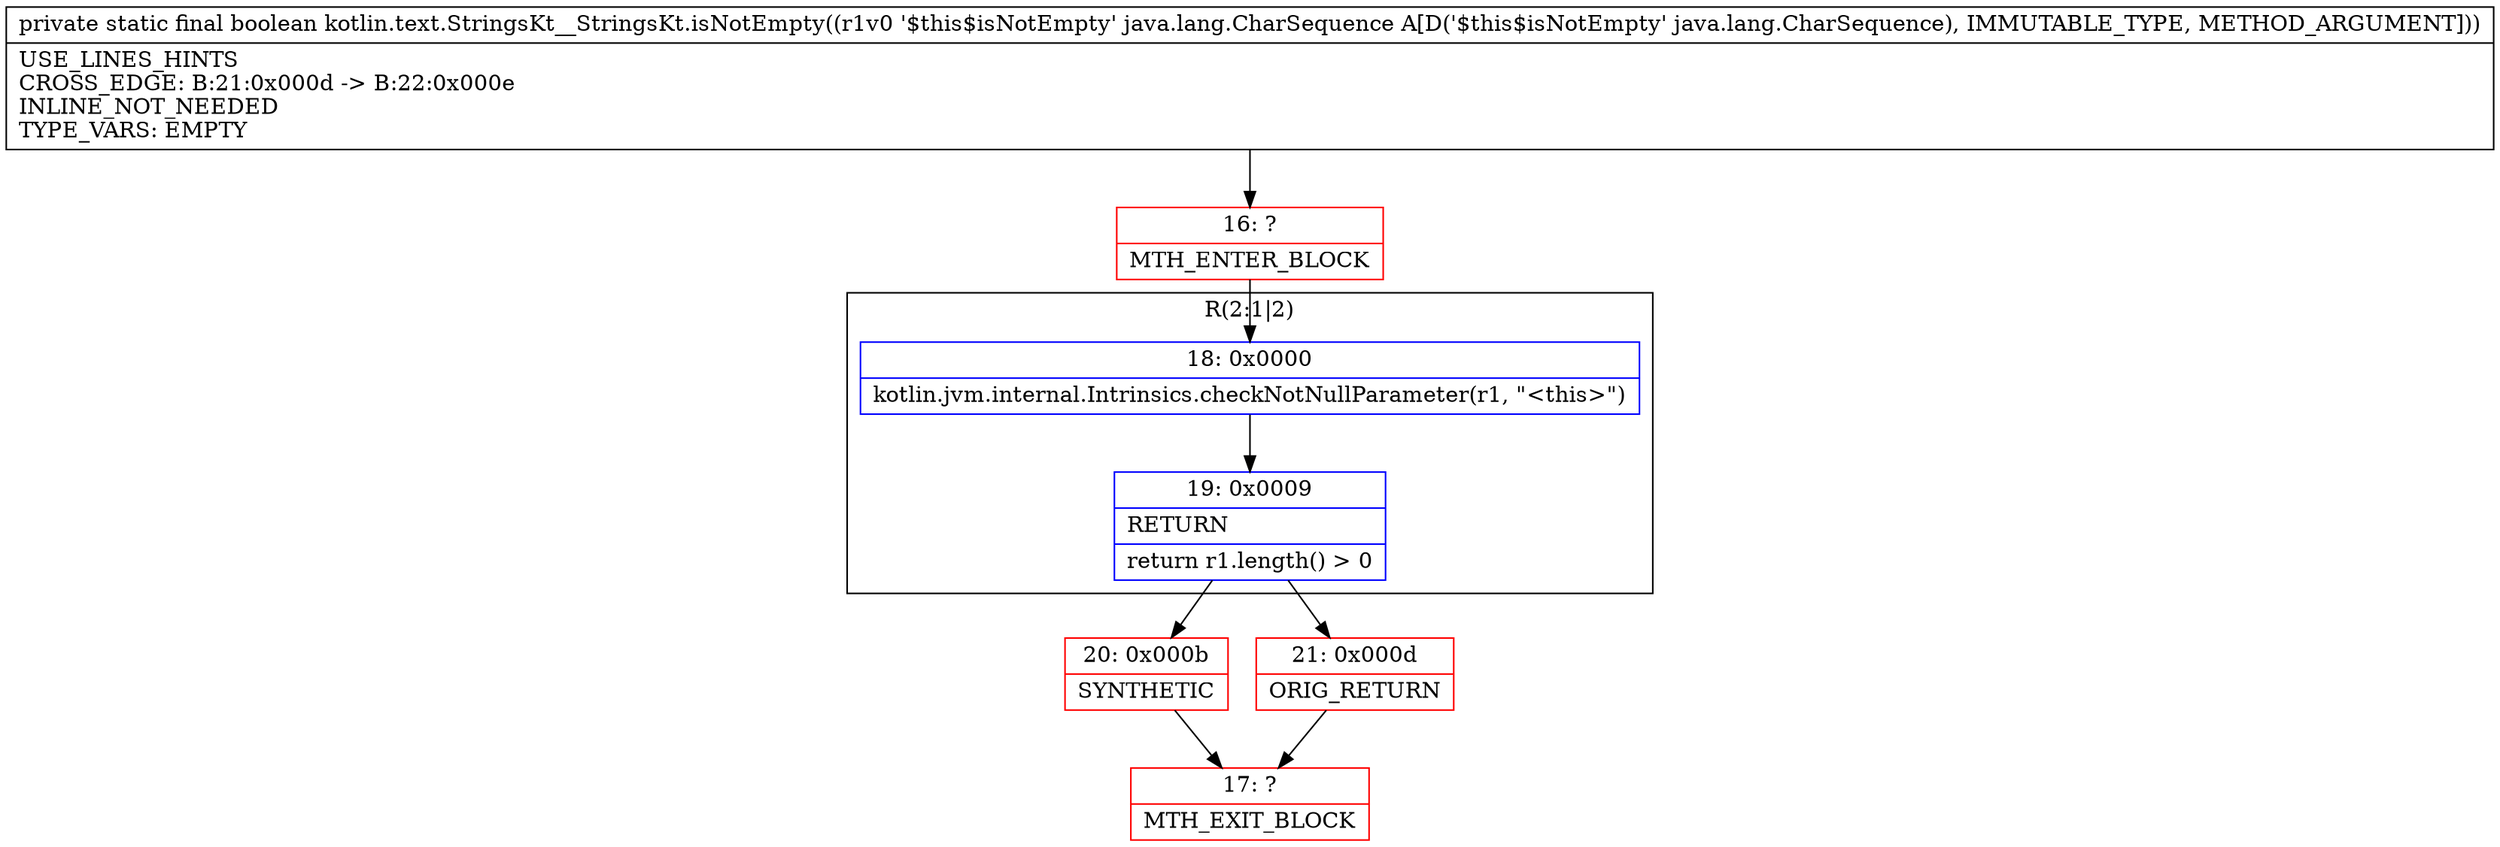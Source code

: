 digraph "CFG forkotlin.text.StringsKt__StringsKt.isNotEmpty(Ljava\/lang\/CharSequence;)Z" {
subgraph cluster_Region_1026935269 {
label = "R(2:1|2)";
node [shape=record,color=blue];
Node_18 [shape=record,label="{18\:\ 0x0000|kotlin.jvm.internal.Intrinsics.checkNotNullParameter(r1, \"\<this\>\")\l}"];
Node_19 [shape=record,label="{19\:\ 0x0009|RETURN\l|return r1.length() \> 0\l}"];
}
Node_16 [shape=record,color=red,label="{16\:\ ?|MTH_ENTER_BLOCK\l}"];
Node_20 [shape=record,color=red,label="{20\:\ 0x000b|SYNTHETIC\l}"];
Node_17 [shape=record,color=red,label="{17\:\ ?|MTH_EXIT_BLOCK\l}"];
Node_21 [shape=record,color=red,label="{21\:\ 0x000d|ORIG_RETURN\l}"];
MethodNode[shape=record,label="{private static final boolean kotlin.text.StringsKt__StringsKt.isNotEmpty((r1v0 '$this$isNotEmpty' java.lang.CharSequence A[D('$this$isNotEmpty' java.lang.CharSequence), IMMUTABLE_TYPE, METHOD_ARGUMENT]))  | USE_LINES_HINTS\lCROSS_EDGE: B:21:0x000d \-\> B:22:0x000e\lINLINE_NOT_NEEDED\lTYPE_VARS: EMPTY\l}"];
MethodNode -> Node_16;Node_18 -> Node_19;
Node_19 -> Node_20;
Node_19 -> Node_21;
Node_16 -> Node_18;
Node_20 -> Node_17;
Node_21 -> Node_17;
}

